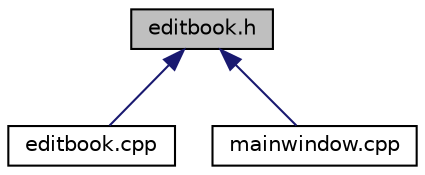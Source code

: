 digraph "editbook.h"
{
 // LATEX_PDF_SIZE
  edge [fontname="Helvetica",fontsize="10",labelfontname="Helvetica",labelfontsize="10"];
  node [fontname="Helvetica",fontsize="10",shape=record];
  Node1 [label="editbook.h",height=0.2,width=0.4,color="black", fillcolor="grey75", style="filled", fontcolor="black",tooltip=" "];
  Node1 -> Node2 [dir="back",color="midnightblue",fontsize="10",style="solid",fontname="Helvetica"];
  Node2 [label="editbook.cpp",height=0.2,width=0.4,color="black", fillcolor="white", style="filled",URL="$editbook_8cpp.html",tooltip=" "];
  Node1 -> Node3 [dir="back",color="midnightblue",fontsize="10",style="solid",fontname="Helvetica"];
  Node3 [label="mainwindow.cpp",height=0.2,width=0.4,color="black", fillcolor="white", style="filled",URL="$mainwindow_8cpp.html",tooltip=" "];
}

